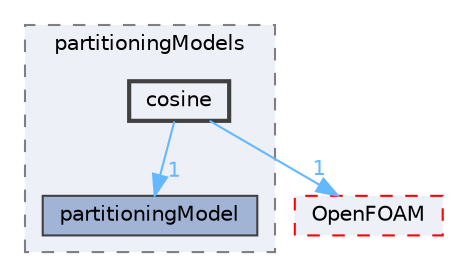 digraph "src/phaseSystemModels/reactingEuler/multiphaseSystem/derivedFvPatchFields/wallBoilingSubModels/partitioningModels/cosine"
{
 // LATEX_PDF_SIZE
  bgcolor="transparent";
  edge [fontname=Helvetica,fontsize=10,labelfontname=Helvetica,labelfontsize=10];
  node [fontname=Helvetica,fontsize=10,shape=box,height=0.2,width=0.4];
  compound=true
  subgraph clusterdir_0f3f77e1d4da6a60e63b2ee18eee4c6a {
    graph [ bgcolor="#edf0f7", pencolor="grey50", label="partitioningModels", fontname=Helvetica,fontsize=10 style="filled,dashed", URL="dir_0f3f77e1d4da6a60e63b2ee18eee4c6a.html",tooltip=""]
  dir_7f92e579e10550d731637ba6b0b3e6d7 [label="partitioningModel", fillcolor="#a2b4d6", color="grey25", style="filled", URL="dir_7f92e579e10550d731637ba6b0b3e6d7.html",tooltip=""];
  dir_ddab12c4970d59346ddf9ff8d0c14e09 [label="cosine", fillcolor="#edf0f7", color="grey25", style="filled,bold", URL="dir_ddab12c4970d59346ddf9ff8d0c14e09.html",tooltip=""];
  }
  dir_c5473ff19b20e6ec4dfe5c310b3778a8 [label="OpenFOAM", fillcolor="#edf0f7", color="red", style="filled,dashed", URL="dir_c5473ff19b20e6ec4dfe5c310b3778a8.html",tooltip=""];
  dir_ddab12c4970d59346ddf9ff8d0c14e09->dir_7f92e579e10550d731637ba6b0b3e6d7 [headlabel="1", labeldistance=1.5 headhref="dir_000698_002811.html" href="dir_000698_002811.html" color="steelblue1" fontcolor="steelblue1"];
  dir_ddab12c4970d59346ddf9ff8d0c14e09->dir_c5473ff19b20e6ec4dfe5c310b3778a8 [headlabel="1", labeldistance=1.5 headhref="dir_000698_002695.html" href="dir_000698_002695.html" color="steelblue1" fontcolor="steelblue1"];
}
